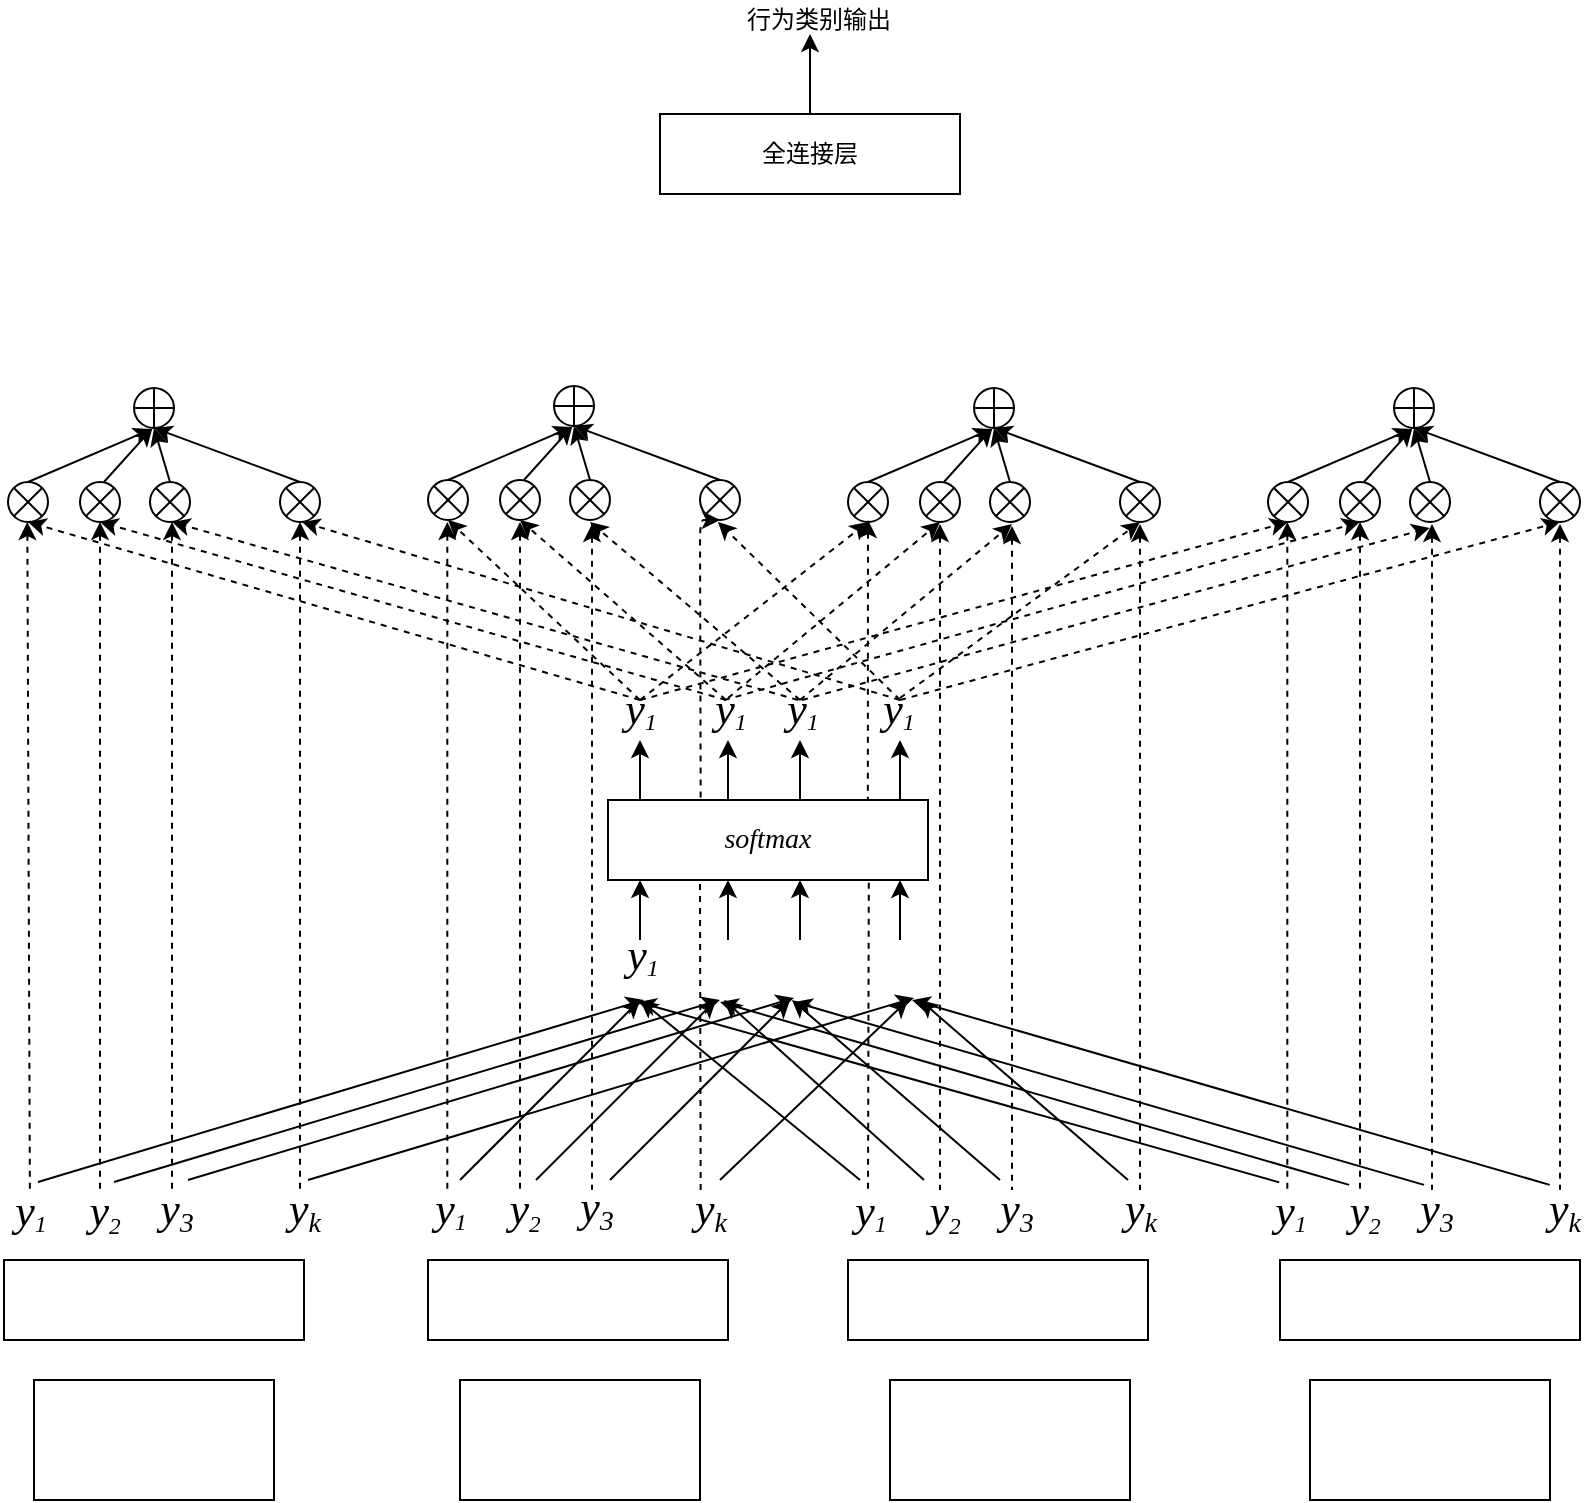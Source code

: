 <mxfile version="12.9.12" type="github">
  <diagram id="0_bkN9K-rY-Ne2_8XW2i" name="Page-1">
    <mxGraphModel dx="912" dy="1579" grid="1" gridSize="10" guides="1" tooltips="1" connect="1" arrows="1" fold="1" page="1" pageScale="1" pageWidth="827" pageHeight="1169" math="0" shadow="0">
      <root>
        <mxCell id="0" />
        <mxCell id="1" parent="0" />
        <mxCell id="EH2mo0Jq_GTWh8T8V1y9-1" value="&lt;i&gt;softmax&lt;/i&gt;" style="rounded=0;whiteSpace=wrap;html=1;fontFamily=Times New Roman;fontSize=14;" parent="1" vertex="1">
          <mxGeometry x="354" y="130" width="160" height="40" as="geometry" />
        </mxCell>
        <mxCell id="EH2mo0Jq_GTWh8T8V1y9-9" value="" style="endArrow=none;dashed=1;html=1;fontFamily=Times New Roman;fontSize=14;startArrow=classic;startFill=1;" parent="1" edge="1">
          <mxGeometry width="50" height="50" relative="1" as="geometry">
            <mxPoint x="100" y="-9" as="sourcePoint" />
            <mxPoint x="100" y="325" as="targetPoint" />
          </mxGeometry>
        </mxCell>
        <mxCell id="EH2mo0Jq_GTWh8T8V1y9-11" value="" style="endArrow=none;dashed=1;html=1;fontFamily=Times New Roman;fontSize=14;startArrow=classic;startFill=1;" parent="1" edge="1">
          <mxGeometry width="50" height="50" relative="1" as="geometry">
            <mxPoint x="136" y="-9" as="sourcePoint" />
            <mxPoint x="136" y="325" as="targetPoint" />
          </mxGeometry>
        </mxCell>
        <mxCell id="EH2mo0Jq_GTWh8T8V1y9-12" value="" style="endArrow=none;dashed=1;html=1;fontFamily=Times New Roman;fontSize=14;startArrow=classic;startFill=1;" parent="1" edge="1">
          <mxGeometry width="50" height="50" relative="1" as="geometry">
            <mxPoint x="200" y="-9" as="sourcePoint" />
            <mxPoint x="200" y="325" as="targetPoint" />
          </mxGeometry>
        </mxCell>
        <mxCell id="EH2mo0Jq_GTWh8T8V1y9-13" value="" style="verticalLabelPosition=bottom;verticalAlign=top;html=1;shape=mxgraph.flowchart.or;fontFamily=Times New Roman;fontSize=14;" parent="1" vertex="1">
          <mxGeometry x="90" y="-29" width="20" height="20" as="geometry" />
        </mxCell>
        <mxCell id="EH2mo0Jq_GTWh8T8V1y9-16" value="" style="verticalLabelPosition=bottom;verticalAlign=top;html=1;shape=mxgraph.flowchart.or;fontFamily=Times New Roman;fontSize=14;" parent="1" vertex="1">
          <mxGeometry x="125" y="-29" width="20" height="20" as="geometry" />
        </mxCell>
        <mxCell id="EH2mo0Jq_GTWh8T8V1y9-17" value="" style="verticalLabelPosition=bottom;verticalAlign=top;html=1;shape=mxgraph.flowchart.or;fontFamily=Times New Roman;fontSize=14;" parent="1" vertex="1">
          <mxGeometry x="190" y="-29" width="20" height="20" as="geometry" />
        </mxCell>
        <mxCell id="EH2mo0Jq_GTWh8T8V1y9-18" value="" style="verticalLabelPosition=bottom;verticalAlign=top;html=1;shape=mxgraph.flowchart.summing_function;fontFamily=Times New Roman;fontSize=14;" parent="1" vertex="1">
          <mxGeometry x="117" y="-76" width="20" height="20" as="geometry" />
        </mxCell>
        <mxCell id="EH2mo0Jq_GTWh8T8V1y9-24" value="" style="endArrow=classic;html=1;exitX=0.599;exitY=-0.001;exitDx=0;exitDy=0;exitPerimeter=0;entryX=0.462;entryY=1.004;entryDx=0;entryDy=0;entryPerimeter=0;fontFamily=Times New Roman;fontSize=14;" parent="1" source="EH2mo0Jq_GTWh8T8V1y9-13" target="EH2mo0Jq_GTWh8T8V1y9-18" edge="1">
          <mxGeometry width="50" height="50" relative="1" as="geometry">
            <mxPoint x="90" y="-25" as="sourcePoint" />
            <mxPoint x="150" y="-55" as="targetPoint" />
          </mxGeometry>
        </mxCell>
        <mxCell id="EH2mo0Jq_GTWh8T8V1y9-25" value="" style="endArrow=classic;html=1;exitX=0.5;exitY=0;exitDx=0;exitDy=0;exitPerimeter=0;entryX=0.5;entryY=1;entryDx=0;entryDy=0;entryPerimeter=0;fontFamily=Times New Roman;fontSize=14;" parent="1" source="EH2mo0Jq_GTWh8T8V1y9-17" target="EH2mo0Jq_GTWh8T8V1y9-18" edge="1">
          <mxGeometry width="50" height="50" relative="1" as="geometry">
            <mxPoint x="119.98" y="-19.02" as="sourcePoint" />
            <mxPoint x="150" y="-55" as="targetPoint" />
          </mxGeometry>
        </mxCell>
        <mxCell id="EH2mo0Jq_GTWh8T8V1y9-26" value="" style="endArrow=classic;html=1;exitX=0.5;exitY=0;exitDx=0;exitDy=0;exitPerimeter=0;entryX=0.5;entryY=1;entryDx=0;entryDy=0;entryPerimeter=0;fontFamily=Times New Roman;fontSize=14;" parent="1" source="EH2mo0Jq_GTWh8T8V1y9-16" target="EH2mo0Jq_GTWh8T8V1y9-18" edge="1">
          <mxGeometry width="50" height="50" relative="1" as="geometry">
            <mxPoint x="203.0" y="-19" as="sourcePoint" />
            <mxPoint x="150" y="-55" as="targetPoint" />
          </mxGeometry>
        </mxCell>
        <mxCell id="EH2mo0Jq_GTWh8T8V1y9-27" value="&lt;font style=&quot;font-size: 22px&quot;&gt;y&lt;/font&gt;&lt;sub&gt;&lt;font style=&quot;font-size: 12px&quot;&gt;1&lt;/font&gt;&lt;/sub&gt;" style="text;html=1;align=center;verticalAlign=middle;resizable=0;points=[];autosize=1;fontFamily=Times New Roman;fontSize=14;fontStyle=2" parent="1" vertex="1">
          <mxGeometry x="50" y="321" width="30" height="30" as="geometry" />
        </mxCell>
        <mxCell id="EH2mo0Jq_GTWh8T8V1y9-28" value="&lt;font style=&quot;font-size: 22px&quot;&gt;y&lt;/font&gt;&lt;span style=&quot;font-size: 14px&quot;&gt;&lt;sub&gt;2&lt;/sub&gt;&lt;/span&gt;" style="text;html=1;align=center;verticalAlign=middle;resizable=0;points=[];autosize=1;fontFamily=Times New Roman;fontSize=14;fontStyle=2" parent="1" vertex="1">
          <mxGeometry x="87" y="321" width="30" height="30" as="geometry" />
        </mxCell>
        <mxCell id="EH2mo0Jq_GTWh8T8V1y9-29" value="&lt;font style=&quot;font-size: 22px&quot;&gt;y&lt;/font&gt;&lt;sub style=&quot;font-size: 14px&quot;&gt;3&lt;/sub&gt;" style="text;html=1;align=center;verticalAlign=middle;resizable=0;points=[];autosize=1;fontFamily=Times New Roman;fontSize=14;fontStyle=2" parent="1" vertex="1">
          <mxGeometry x="123" y="321" width="30" height="30" as="geometry" />
        </mxCell>
        <mxCell id="EH2mo0Jq_GTWh8T8V1y9-30" value="&lt;font style=&quot;font-size: 22px&quot;&gt;y&lt;/font&gt;&lt;sub style=&quot;font-size: 14px&quot;&gt;&lt;font style=&quot;font-size: 14px&quot;&gt;k&lt;/font&gt;&lt;/sub&gt;" style="text;html=1;align=center;verticalAlign=middle;resizable=0;points=[];autosize=1;fontFamily=Times New Roman;fontSize=14;fontStyle=2" parent="1" vertex="1">
          <mxGeometry x="187" y="321" width="30" height="30" as="geometry" />
        </mxCell>
        <mxCell id="EH2mo0Jq_GTWh8T8V1y9-32" value="" style="endArrow=none;dashed=1;html=1;fontFamily=Times New Roman;fontSize=14;startArrow=classic;startFill=1;" parent="1" edge="1">
          <mxGeometry width="50" height="50" relative="1" as="geometry">
            <mxPoint x="63.66" y="-9" as="sourcePoint" />
            <mxPoint x="64.941" y="325" as="targetPoint" />
          </mxGeometry>
        </mxCell>
        <mxCell id="EH2mo0Jq_GTWh8T8V1y9-34" value="" style="verticalLabelPosition=bottom;verticalAlign=top;html=1;shape=mxgraph.flowchart.or;fontFamily=Times New Roman;fontSize=14;" parent="1" vertex="1">
          <mxGeometry x="54" y="-29" width="20" height="20" as="geometry" />
        </mxCell>
        <mxCell id="EH2mo0Jq_GTWh8T8V1y9-35" value="" style="endArrow=classic;html=1;exitX=0.5;exitY=0;exitDx=0;exitDy=0;exitPerimeter=0;entryX=0.441;entryY=1.028;entryDx=0;entryDy=0;entryPerimeter=0;fontFamily=Times New Roman;fontSize=14;" parent="1" source="EH2mo0Jq_GTWh8T8V1y9-34" target="EH2mo0Jq_GTWh8T8V1y9-18" edge="1">
          <mxGeometry width="50" height="50" relative="1" as="geometry">
            <mxPoint x="58.0" y="-38.1" as="sourcePoint" />
            <mxPoint x="75.26" y="-65.0" as="targetPoint" />
          </mxGeometry>
        </mxCell>
        <mxCell id="EH2mo0Jq_GTWh8T8V1y9-73" value="" style="endArrow=none;dashed=1;html=1;fontFamily=Times New Roman;fontSize=14;startArrow=classic;startFill=1;" parent="1" edge="1">
          <mxGeometry width="50" height="50" relative="1" as="geometry">
            <mxPoint x="310" y="-9.0" as="sourcePoint" />
            <mxPoint x="310" y="325" as="targetPoint" />
          </mxGeometry>
        </mxCell>
        <mxCell id="EH2mo0Jq_GTWh8T8V1y9-74" value="" style="endArrow=none;dashed=1;html=1;fontFamily=Times New Roman;fontSize=14;startArrow=classic;startFill=1;" parent="1" edge="1">
          <mxGeometry width="50" height="50" relative="1" as="geometry">
            <mxPoint x="346" y="-8" as="sourcePoint" />
            <mxPoint x="346" y="325" as="targetPoint" />
          </mxGeometry>
        </mxCell>
        <mxCell id="EH2mo0Jq_GTWh8T8V1y9-76" value="" style="verticalLabelPosition=bottom;verticalAlign=top;html=1;shape=mxgraph.flowchart.or;fontFamily=Times New Roman;fontSize=14;" parent="1" vertex="1">
          <mxGeometry x="300" y="-30" width="20" height="20" as="geometry" />
        </mxCell>
        <mxCell id="EH2mo0Jq_GTWh8T8V1y9-77" value="" style="verticalLabelPosition=bottom;verticalAlign=top;html=1;shape=mxgraph.flowchart.or;fontFamily=Times New Roman;fontSize=14;" parent="1" vertex="1">
          <mxGeometry x="335" y="-30" width="20" height="20" as="geometry" />
        </mxCell>
        <mxCell id="EH2mo0Jq_GTWh8T8V1y9-78" value="" style="verticalLabelPosition=bottom;verticalAlign=top;html=1;shape=mxgraph.flowchart.or;fontFamily=Times New Roman;fontSize=14;" parent="1" vertex="1">
          <mxGeometry x="400" y="-30" width="20" height="20" as="geometry" />
        </mxCell>
        <mxCell id="EH2mo0Jq_GTWh8T8V1y9-79" value="" style="verticalLabelPosition=bottom;verticalAlign=top;html=1;shape=mxgraph.flowchart.summing_function;fontFamily=Times New Roman;fontSize=14;" parent="1" vertex="1">
          <mxGeometry x="327" y="-77" width="20" height="20" as="geometry" />
        </mxCell>
        <mxCell id="EH2mo0Jq_GTWh8T8V1y9-80" value="" style="endArrow=classic;html=1;exitX=0.599;exitY=-0.001;exitDx=0;exitDy=0;exitPerimeter=0;entryX=0.462;entryY=1.004;entryDx=0;entryDy=0;entryPerimeter=0;fontFamily=Times New Roman;fontSize=14;" parent="1" source="EH2mo0Jq_GTWh8T8V1y9-76" target="EH2mo0Jq_GTWh8T8V1y9-79" edge="1">
          <mxGeometry width="50" height="50" relative="1" as="geometry">
            <mxPoint x="300" y="-26" as="sourcePoint" />
            <mxPoint x="360" y="-56" as="targetPoint" />
          </mxGeometry>
        </mxCell>
        <mxCell id="EH2mo0Jq_GTWh8T8V1y9-81" value="" style="endArrow=classic;html=1;exitX=0.5;exitY=0;exitDx=0;exitDy=0;exitPerimeter=0;entryX=0.5;entryY=1;entryDx=0;entryDy=0;entryPerimeter=0;fontFamily=Times New Roman;fontSize=14;" parent="1" source="EH2mo0Jq_GTWh8T8V1y9-78" target="EH2mo0Jq_GTWh8T8V1y9-79" edge="1">
          <mxGeometry width="50" height="50" relative="1" as="geometry">
            <mxPoint x="329.98" y="-20.02" as="sourcePoint" />
            <mxPoint x="360" y="-56" as="targetPoint" />
          </mxGeometry>
        </mxCell>
        <mxCell id="EH2mo0Jq_GTWh8T8V1y9-82" value="" style="endArrow=classic;html=1;exitX=0.5;exitY=0;exitDx=0;exitDy=0;exitPerimeter=0;entryX=0.5;entryY=1;entryDx=0;entryDy=0;entryPerimeter=0;fontFamily=Times New Roman;fontSize=14;" parent="1" source="EH2mo0Jq_GTWh8T8V1y9-77" target="EH2mo0Jq_GTWh8T8V1y9-79" edge="1">
          <mxGeometry width="50" height="50" relative="1" as="geometry">
            <mxPoint x="413.0" y="-20" as="sourcePoint" />
            <mxPoint x="360" y="-56" as="targetPoint" />
          </mxGeometry>
        </mxCell>
        <mxCell id="EH2mo0Jq_GTWh8T8V1y9-83" value="&lt;font style=&quot;font-size: 22px&quot;&gt;y&lt;/font&gt;&lt;sub&gt;&lt;font style=&quot;font-size: 12px&quot;&gt;1&lt;/font&gt;&lt;/sub&gt;" style="text;html=1;align=center;verticalAlign=middle;resizable=0;points=[];autosize=1;fontFamily=Times New Roman;fontSize=14;fontStyle=2" parent="1" vertex="1">
          <mxGeometry x="260" y="320" width="30" height="30" as="geometry" />
        </mxCell>
        <mxCell id="EH2mo0Jq_GTWh8T8V1y9-84" value="&lt;font style=&quot;font-size: 22px&quot;&gt;y&lt;/font&gt;&lt;span style=&quot;font-size: 14px&quot;&gt;&lt;sub&gt;2&lt;/sub&gt;&lt;/span&gt;" style="text;html=1;align=center;verticalAlign=middle;resizable=0;points=[];autosize=1;fontFamily=Times New Roman;fontSize=14;fontStyle=2" parent="1" vertex="1">
          <mxGeometry x="297" y="320" width="30" height="30" as="geometry" />
        </mxCell>
        <mxCell id="EH2mo0Jq_GTWh8T8V1y9-85" value="&lt;font style=&quot;font-size: 22px&quot;&gt;y&lt;/font&gt;&lt;sub style=&quot;font-size: 14px&quot;&gt;3&lt;/sub&gt;" style="text;html=1;align=center;verticalAlign=middle;resizable=0;points=[];autosize=1;fontFamily=Times New Roman;fontSize=14;fontStyle=2" parent="1" vertex="1">
          <mxGeometry x="333" y="320" width="30" height="30" as="geometry" />
        </mxCell>
        <mxCell id="EH2mo0Jq_GTWh8T8V1y9-86" value="&lt;font style=&quot;font-size: 22px&quot;&gt;y&lt;/font&gt;&lt;sub style=&quot;font-size: 14px&quot;&gt;&lt;font style=&quot;font-size: 14px&quot;&gt;k&lt;/font&gt;&lt;/sub&gt;" style="text;html=1;align=center;verticalAlign=middle;resizable=0;points=[];autosize=1;fontFamily=Times New Roman;fontSize=14;fontStyle=2" parent="1" vertex="1">
          <mxGeometry x="390" y="321" width="30" height="30" as="geometry" />
        </mxCell>
        <mxCell id="EH2mo0Jq_GTWh8T8V1y9-87" value="" style="endArrow=none;dashed=1;html=1;fontFamily=Times New Roman;fontSize=14;startArrow=classic;startFill=1;" parent="1" edge="1">
          <mxGeometry width="50" height="50" relative="1" as="geometry">
            <mxPoint x="273.66" y="-9.0" as="sourcePoint" />
            <mxPoint x="273.66" y="325" as="targetPoint" />
          </mxGeometry>
        </mxCell>
        <mxCell id="EH2mo0Jq_GTWh8T8V1y9-88" value="" style="verticalLabelPosition=bottom;verticalAlign=top;html=1;shape=mxgraph.flowchart.or;fontFamily=Times New Roman;fontSize=14;" parent="1" vertex="1">
          <mxGeometry x="264" y="-30" width="20" height="20" as="geometry" />
        </mxCell>
        <mxCell id="EH2mo0Jq_GTWh8T8V1y9-89" value="" style="endArrow=classic;html=1;exitX=0.5;exitY=0;exitDx=0;exitDy=0;exitPerimeter=0;entryX=0.441;entryY=1.028;entryDx=0;entryDy=0;entryPerimeter=0;fontFamily=Times New Roman;fontSize=14;" parent="1" source="EH2mo0Jq_GTWh8T8V1y9-88" target="EH2mo0Jq_GTWh8T8V1y9-79" edge="1">
          <mxGeometry width="50" height="50" relative="1" as="geometry">
            <mxPoint x="268" y="-39.1" as="sourcePoint" />
            <mxPoint x="285.26" y="-66.0" as="targetPoint" />
          </mxGeometry>
        </mxCell>
        <mxCell id="EH2mo0Jq_GTWh8T8V1y9-90" value="" style="endArrow=none;dashed=1;html=1;fontFamily=Times New Roman;fontSize=14;startArrow=classic;startFill=1;" parent="1" edge="1">
          <mxGeometry width="50" height="50" relative="1" as="geometry">
            <mxPoint x="520" y="-8.0" as="sourcePoint" />
            <mxPoint x="520" y="325" as="targetPoint" />
          </mxGeometry>
        </mxCell>
        <mxCell id="EH2mo0Jq_GTWh8T8V1y9-91" value="" style="endArrow=none;dashed=1;html=1;fontFamily=Times New Roman;fontSize=14;startArrow=classic;startFill=1;" parent="1" edge="1">
          <mxGeometry width="50" height="50" relative="1" as="geometry">
            <mxPoint x="556" y="-7" as="sourcePoint" />
            <mxPoint x="556" y="325" as="targetPoint" />
          </mxGeometry>
        </mxCell>
        <mxCell id="EH2mo0Jq_GTWh8T8V1y9-92" value="" style="endArrow=none;dashed=1;html=1;fontFamily=Times New Roman;fontSize=14;startArrow=classic;startFill=1;" parent="1" edge="1">
          <mxGeometry width="50" height="50" relative="1" as="geometry">
            <mxPoint x="620" y="-8" as="sourcePoint" />
            <mxPoint x="620" y="325" as="targetPoint" />
          </mxGeometry>
        </mxCell>
        <mxCell id="EH2mo0Jq_GTWh8T8V1y9-93" value="" style="verticalLabelPosition=bottom;verticalAlign=top;html=1;shape=mxgraph.flowchart.or;fontFamily=Times New Roman;fontSize=14;" parent="1" vertex="1">
          <mxGeometry x="510" y="-29" width="20" height="20" as="geometry" />
        </mxCell>
        <mxCell id="EH2mo0Jq_GTWh8T8V1y9-94" value="" style="verticalLabelPosition=bottom;verticalAlign=top;html=1;shape=mxgraph.flowchart.or;fontFamily=Times New Roman;fontSize=14;" parent="1" vertex="1">
          <mxGeometry x="545" y="-29" width="20" height="20" as="geometry" />
        </mxCell>
        <mxCell id="EH2mo0Jq_GTWh8T8V1y9-95" value="" style="verticalLabelPosition=bottom;verticalAlign=top;html=1;shape=mxgraph.flowchart.or;fontFamily=Times New Roman;fontSize=14;" parent="1" vertex="1">
          <mxGeometry x="610" y="-29" width="20" height="20" as="geometry" />
        </mxCell>
        <mxCell id="EH2mo0Jq_GTWh8T8V1y9-96" value="" style="verticalLabelPosition=bottom;verticalAlign=top;html=1;shape=mxgraph.flowchart.summing_function;fontFamily=Times New Roman;fontSize=14;" parent="1" vertex="1">
          <mxGeometry x="537" y="-76" width="20" height="20" as="geometry" />
        </mxCell>
        <mxCell id="EH2mo0Jq_GTWh8T8V1y9-97" value="" style="endArrow=classic;html=1;exitX=0.599;exitY=-0.001;exitDx=0;exitDy=0;exitPerimeter=0;entryX=0.462;entryY=1.004;entryDx=0;entryDy=0;entryPerimeter=0;fontFamily=Times New Roman;fontSize=14;" parent="1" source="EH2mo0Jq_GTWh8T8V1y9-93" target="EH2mo0Jq_GTWh8T8V1y9-96" edge="1">
          <mxGeometry width="50" height="50" relative="1" as="geometry">
            <mxPoint x="510" y="-25" as="sourcePoint" />
            <mxPoint x="570" y="-55" as="targetPoint" />
          </mxGeometry>
        </mxCell>
        <mxCell id="EH2mo0Jq_GTWh8T8V1y9-98" value="" style="endArrow=classic;html=1;exitX=0.5;exitY=0;exitDx=0;exitDy=0;exitPerimeter=0;entryX=0.5;entryY=1;entryDx=0;entryDy=0;entryPerimeter=0;fontFamily=Times New Roman;fontSize=14;" parent="1" source="EH2mo0Jq_GTWh8T8V1y9-95" target="EH2mo0Jq_GTWh8T8V1y9-96" edge="1">
          <mxGeometry width="50" height="50" relative="1" as="geometry">
            <mxPoint x="539.98" y="-19.02" as="sourcePoint" />
            <mxPoint x="570" y="-55" as="targetPoint" />
          </mxGeometry>
        </mxCell>
        <mxCell id="EH2mo0Jq_GTWh8T8V1y9-99" value="" style="endArrow=classic;html=1;exitX=0.5;exitY=0;exitDx=0;exitDy=0;exitPerimeter=0;entryX=0.5;entryY=1;entryDx=0;entryDy=0;entryPerimeter=0;fontFamily=Times New Roman;fontSize=14;" parent="1" source="EH2mo0Jq_GTWh8T8V1y9-94" target="EH2mo0Jq_GTWh8T8V1y9-96" edge="1">
          <mxGeometry width="50" height="50" relative="1" as="geometry">
            <mxPoint x="623" y="-19" as="sourcePoint" />
            <mxPoint x="570" y="-55" as="targetPoint" />
          </mxGeometry>
        </mxCell>
        <mxCell id="EH2mo0Jq_GTWh8T8V1y9-100" value="&lt;font style=&quot;font-size: 22px&quot;&gt;y&lt;/font&gt;&lt;sub&gt;&lt;font style=&quot;font-size: 12px&quot;&gt;1&lt;/font&gt;&lt;/sub&gt;" style="text;html=1;align=center;verticalAlign=middle;resizable=0;points=[];autosize=1;fontFamily=Times New Roman;fontSize=14;fontStyle=2" parent="1" vertex="1">
          <mxGeometry x="470" y="321" width="30" height="30" as="geometry" />
        </mxCell>
        <mxCell id="EH2mo0Jq_GTWh8T8V1y9-101" value="&lt;font style=&quot;font-size: 22px&quot;&gt;y&lt;/font&gt;&lt;span style=&quot;font-size: 14px&quot;&gt;&lt;sub&gt;2&lt;/sub&gt;&lt;/span&gt;" style="text;html=1;align=center;verticalAlign=middle;resizable=0;points=[];autosize=1;fontFamily=Times New Roman;fontSize=14;fontStyle=2" parent="1" vertex="1">
          <mxGeometry x="507" y="321" width="30" height="30" as="geometry" />
        </mxCell>
        <mxCell id="EH2mo0Jq_GTWh8T8V1y9-102" value="&lt;font style=&quot;font-size: 22px&quot;&gt;y&lt;/font&gt;&lt;sub style=&quot;font-size: 14px&quot;&gt;3&lt;/sub&gt;" style="text;html=1;align=center;verticalAlign=middle;resizable=0;points=[];autosize=1;fontFamily=Times New Roman;fontSize=14;fontStyle=2" parent="1" vertex="1">
          <mxGeometry x="543" y="321" width="30" height="30" as="geometry" />
        </mxCell>
        <mxCell id="EH2mo0Jq_GTWh8T8V1y9-103" value="&lt;font style=&quot;font-size: 22px&quot;&gt;y&lt;/font&gt;&lt;sub style=&quot;font-size: 14px&quot;&gt;&lt;font style=&quot;font-size: 14px&quot;&gt;k&lt;/font&gt;&lt;/sub&gt;" style="text;html=1;align=center;verticalAlign=middle;resizable=0;points=[];autosize=1;fontFamily=Times New Roman;fontSize=14;fontStyle=2" parent="1" vertex="1">
          <mxGeometry x="605" y="321" width="30" height="30" as="geometry" />
        </mxCell>
        <mxCell id="EH2mo0Jq_GTWh8T8V1y9-105" value="" style="verticalLabelPosition=bottom;verticalAlign=top;html=1;shape=mxgraph.flowchart.or;fontFamily=Times New Roman;fontSize=14;" parent="1" vertex="1">
          <mxGeometry x="474" y="-29" width="20" height="20" as="geometry" />
        </mxCell>
        <mxCell id="EH2mo0Jq_GTWh8T8V1y9-106" value="" style="endArrow=classic;html=1;exitX=0.5;exitY=0;exitDx=0;exitDy=0;exitPerimeter=0;entryX=0.441;entryY=1.028;entryDx=0;entryDy=0;entryPerimeter=0;fontFamily=Times New Roman;fontSize=14;" parent="1" source="EH2mo0Jq_GTWh8T8V1y9-105" target="EH2mo0Jq_GTWh8T8V1y9-96" edge="1">
          <mxGeometry width="50" height="50" relative="1" as="geometry">
            <mxPoint x="478" y="-38.1" as="sourcePoint" />
            <mxPoint x="495.26" y="-65.0" as="targetPoint" />
          </mxGeometry>
        </mxCell>
        <mxCell id="EH2mo0Jq_GTWh8T8V1y9-158" value="" style="endArrow=none;dashed=1;html=1;fontFamily=Times New Roman;fontSize=14;startArrow=classic;startFill=1;" parent="1" edge="1">
          <mxGeometry width="50" height="50" relative="1" as="geometry">
            <mxPoint x="730" y="-9.0" as="sourcePoint" />
            <mxPoint x="730" y="325" as="targetPoint" />
          </mxGeometry>
        </mxCell>
        <mxCell id="EH2mo0Jq_GTWh8T8V1y9-159" value="" style="endArrow=none;dashed=1;html=1;fontFamily=Times New Roman;fontSize=14;startArrow=classic;startFill=1;" parent="1" edge="1">
          <mxGeometry width="50" height="50" relative="1" as="geometry">
            <mxPoint x="766" y="-8" as="sourcePoint" />
            <mxPoint x="766" y="325" as="targetPoint" />
          </mxGeometry>
        </mxCell>
        <mxCell id="EH2mo0Jq_GTWh8T8V1y9-160" value="" style="endArrow=none;dashed=1;html=1;fontFamily=Times New Roman;fontSize=14;startArrow=classic;startFill=1;" parent="1" edge="1">
          <mxGeometry width="50" height="50" relative="1" as="geometry">
            <mxPoint x="830" y="-8" as="sourcePoint" />
            <mxPoint x="830" y="325" as="targetPoint" />
          </mxGeometry>
        </mxCell>
        <mxCell id="EH2mo0Jq_GTWh8T8V1y9-161" value="" style="verticalLabelPosition=bottom;verticalAlign=top;html=1;shape=mxgraph.flowchart.or;fontFamily=Times New Roman;fontSize=14;" parent="1" vertex="1">
          <mxGeometry x="720" y="-29" width="20" height="20" as="geometry" />
        </mxCell>
        <mxCell id="EH2mo0Jq_GTWh8T8V1y9-162" value="" style="verticalLabelPosition=bottom;verticalAlign=top;html=1;shape=mxgraph.flowchart.or;fontFamily=Times New Roman;fontSize=14;" parent="1" vertex="1">
          <mxGeometry x="755" y="-29" width="20" height="20" as="geometry" />
        </mxCell>
        <mxCell id="EH2mo0Jq_GTWh8T8V1y9-163" value="" style="verticalLabelPosition=bottom;verticalAlign=top;html=1;shape=mxgraph.flowchart.or;fontFamily=Times New Roman;fontSize=14;" parent="1" vertex="1">
          <mxGeometry x="820" y="-29" width="20" height="20" as="geometry" />
        </mxCell>
        <mxCell id="EH2mo0Jq_GTWh8T8V1y9-164" value="" style="verticalLabelPosition=bottom;verticalAlign=top;html=1;shape=mxgraph.flowchart.summing_function;fontFamily=Times New Roman;fontSize=14;" parent="1" vertex="1">
          <mxGeometry x="747" y="-76" width="20" height="20" as="geometry" />
        </mxCell>
        <mxCell id="EH2mo0Jq_GTWh8T8V1y9-165" value="" style="endArrow=classic;html=1;exitX=0.599;exitY=-0.001;exitDx=0;exitDy=0;exitPerimeter=0;entryX=0.462;entryY=1.004;entryDx=0;entryDy=0;entryPerimeter=0;fontFamily=Times New Roman;fontSize=14;" parent="1" source="EH2mo0Jq_GTWh8T8V1y9-161" target="EH2mo0Jq_GTWh8T8V1y9-164" edge="1">
          <mxGeometry width="50" height="50" relative="1" as="geometry">
            <mxPoint x="720" y="-25" as="sourcePoint" />
            <mxPoint x="780" y="-55" as="targetPoint" />
          </mxGeometry>
        </mxCell>
        <mxCell id="EH2mo0Jq_GTWh8T8V1y9-166" value="" style="endArrow=classic;html=1;exitX=0.5;exitY=0;exitDx=0;exitDy=0;exitPerimeter=0;entryX=0.5;entryY=1;entryDx=0;entryDy=0;entryPerimeter=0;fontFamily=Times New Roman;fontSize=14;" parent="1" source="EH2mo0Jq_GTWh8T8V1y9-163" target="EH2mo0Jq_GTWh8T8V1y9-164" edge="1">
          <mxGeometry width="50" height="50" relative="1" as="geometry">
            <mxPoint x="749.98" y="-19.02" as="sourcePoint" />
            <mxPoint x="780" y="-55" as="targetPoint" />
          </mxGeometry>
        </mxCell>
        <mxCell id="EH2mo0Jq_GTWh8T8V1y9-167" value="" style="endArrow=classic;html=1;exitX=0.5;exitY=0;exitDx=0;exitDy=0;exitPerimeter=0;entryX=0.5;entryY=1;entryDx=0;entryDy=0;entryPerimeter=0;fontFamily=Times New Roman;fontSize=14;" parent="1" source="EH2mo0Jq_GTWh8T8V1y9-162" target="EH2mo0Jq_GTWh8T8V1y9-164" edge="1">
          <mxGeometry width="50" height="50" relative="1" as="geometry">
            <mxPoint x="833" y="-19" as="sourcePoint" />
            <mxPoint x="780" y="-55" as="targetPoint" />
          </mxGeometry>
        </mxCell>
        <mxCell id="EH2mo0Jq_GTWh8T8V1y9-168" value="&lt;font style=&quot;font-size: 22px&quot;&gt;y&lt;/font&gt;&lt;sub&gt;&lt;font style=&quot;font-size: 12px&quot;&gt;1&lt;/font&gt;&lt;/sub&gt;" style="text;html=1;align=center;verticalAlign=middle;resizable=0;points=[];autosize=1;fontFamily=Times New Roman;fontSize=14;fontStyle=2" parent="1" vertex="1">
          <mxGeometry x="680" y="321" width="30" height="30" as="geometry" />
        </mxCell>
        <mxCell id="EH2mo0Jq_GTWh8T8V1y9-169" value="&lt;font style=&quot;font-size: 22px&quot;&gt;y&lt;/font&gt;&lt;span style=&quot;font-size: 14px&quot;&gt;&lt;sub&gt;2&lt;/sub&gt;&lt;/span&gt;" style="text;html=1;align=center;verticalAlign=middle;resizable=0;points=[];autosize=1;fontFamily=Times New Roman;fontSize=14;fontStyle=2" parent="1" vertex="1">
          <mxGeometry x="717" y="321" width="30" height="30" as="geometry" />
        </mxCell>
        <mxCell id="EH2mo0Jq_GTWh8T8V1y9-170" value="&lt;font style=&quot;font-size: 22px&quot;&gt;y&lt;/font&gt;&lt;sub style=&quot;font-size: 14px&quot;&gt;3&lt;/sub&gt;" style="text;html=1;align=center;verticalAlign=middle;resizable=0;points=[];autosize=1;fontFamily=Times New Roman;fontSize=14;fontStyle=2" parent="1" vertex="1">
          <mxGeometry x="753" y="321" width="30" height="30" as="geometry" />
        </mxCell>
        <mxCell id="EH2mo0Jq_GTWh8T8V1y9-171" value="&lt;font style=&quot;font-size: 22px&quot;&gt;y&lt;/font&gt;&lt;sub style=&quot;font-size: 14px&quot;&gt;&lt;font style=&quot;font-size: 14px&quot;&gt;k&lt;/font&gt;&lt;/sub&gt;" style="text;html=1;align=center;verticalAlign=middle;resizable=0;points=[];autosize=1;fontFamily=Times New Roman;fontSize=14;fontStyle=2" parent="1" vertex="1">
          <mxGeometry x="817" y="321" width="30" height="30" as="geometry" />
        </mxCell>
        <mxCell id="EH2mo0Jq_GTWh8T8V1y9-172" value="" style="endArrow=none;dashed=1;html=1;fontFamily=Times New Roman;fontSize=14;startArrow=classic;startFill=1;" parent="1" edge="1">
          <mxGeometry width="50" height="50" relative="1" as="geometry">
            <mxPoint x="693.66" y="-9.0" as="sourcePoint" />
            <mxPoint x="693.66" y="325" as="targetPoint" />
          </mxGeometry>
        </mxCell>
        <mxCell id="EH2mo0Jq_GTWh8T8V1y9-173" value="" style="verticalLabelPosition=bottom;verticalAlign=top;html=1;shape=mxgraph.flowchart.or;fontFamily=Times New Roman;fontSize=14;" parent="1" vertex="1">
          <mxGeometry x="684" y="-29" width="20" height="20" as="geometry" />
        </mxCell>
        <mxCell id="EH2mo0Jq_GTWh8T8V1y9-174" value="" style="endArrow=classic;html=1;exitX=0.5;exitY=0;exitDx=0;exitDy=0;exitPerimeter=0;entryX=0.441;entryY=1.028;entryDx=0;entryDy=0;entryPerimeter=0;fontFamily=Times New Roman;fontSize=14;" parent="1" source="EH2mo0Jq_GTWh8T8V1y9-173" target="EH2mo0Jq_GTWh8T8V1y9-164" edge="1">
          <mxGeometry width="50" height="50" relative="1" as="geometry">
            <mxPoint x="688" y="-38.1" as="sourcePoint" />
            <mxPoint x="705.26" y="-65.0" as="targetPoint" />
          </mxGeometry>
        </mxCell>
        <mxCell id="EH2mo0Jq_GTWh8T8V1y9-175" value="" style="endArrow=classic;html=1;fontFamily=Times New Roman;fontSize=14;" parent="1" edge="1">
          <mxGeometry width="50" height="50" relative="1" as="geometry">
            <mxPoint x="69" y="321" as="sourcePoint" />
            <mxPoint x="372" y="230" as="targetPoint" />
          </mxGeometry>
        </mxCell>
        <mxCell id="EH2mo0Jq_GTWh8T8V1y9-176" value="" style="endArrow=classic;html=1;fontFamily=Times New Roman;fontSize=14;" parent="1" edge="1">
          <mxGeometry width="50" height="50" relative="1" as="geometry">
            <mxPoint x="107" y="321" as="sourcePoint" />
            <mxPoint x="410" y="230" as="targetPoint" />
          </mxGeometry>
        </mxCell>
        <mxCell id="EH2mo0Jq_GTWh8T8V1y9-177" value="" style="endArrow=classic;html=1;fontFamily=Times New Roman;fontSize=14;" parent="1" edge="1">
          <mxGeometry width="50" height="50" relative="1" as="geometry">
            <mxPoint x="144" y="320" as="sourcePoint" />
            <mxPoint x="447" y="229" as="targetPoint" />
          </mxGeometry>
        </mxCell>
        <mxCell id="EH2mo0Jq_GTWh8T8V1y9-178" value="" style="endArrow=classic;html=1;fontFamily=Times New Roman;fontSize=14;" parent="1" edge="1">
          <mxGeometry width="50" height="50" relative="1" as="geometry">
            <mxPoint x="204" y="320" as="sourcePoint" />
            <mxPoint x="507" y="229.0" as="targetPoint" />
          </mxGeometry>
        </mxCell>
        <mxCell id="EH2mo0Jq_GTWh8T8V1y9-179" value="" style="endArrow=classic;html=1;fontFamily=Times New Roman;fontSize=14;" parent="1" edge="1">
          <mxGeometry width="50" height="50" relative="1" as="geometry">
            <mxPoint x="280" y="320" as="sourcePoint" />
            <mxPoint x="370" y="230" as="targetPoint" />
          </mxGeometry>
        </mxCell>
        <mxCell id="EH2mo0Jq_GTWh8T8V1y9-182" value="" style="endArrow=classic;html=1;fontFamily=Times New Roman;fontSize=14;" parent="1" edge="1">
          <mxGeometry width="50" height="50" relative="1" as="geometry">
            <mxPoint x="318" y="320" as="sourcePoint" />
            <mxPoint x="408" y="230" as="targetPoint" />
          </mxGeometry>
        </mxCell>
        <mxCell id="EH2mo0Jq_GTWh8T8V1y9-183" value="" style="endArrow=classic;html=1;fontFamily=Times New Roman;fontSize=14;" parent="1" edge="1">
          <mxGeometry width="50" height="50" relative="1" as="geometry">
            <mxPoint x="355" y="320" as="sourcePoint" />
            <mxPoint x="445" y="230" as="targetPoint" />
          </mxGeometry>
        </mxCell>
        <mxCell id="EH2mo0Jq_GTWh8T8V1y9-184" value="" style="endArrow=classic;html=1;fontFamily=Times New Roman;fontSize=14;" parent="1" edge="1">
          <mxGeometry width="50" height="50" relative="1" as="geometry">
            <mxPoint x="410" y="320" as="sourcePoint" />
            <mxPoint x="504" y="230" as="targetPoint" />
          </mxGeometry>
        </mxCell>
        <mxCell id="EH2mo0Jq_GTWh8T8V1y9-185" value="" style="endArrow=classic;html=1;fontFamily=Times New Roman;fontSize=14;" parent="1" edge="1">
          <mxGeometry width="50" height="50" relative="1" as="geometry">
            <mxPoint x="480" y="320" as="sourcePoint" />
            <mxPoint x="370" y="230" as="targetPoint" />
          </mxGeometry>
        </mxCell>
        <mxCell id="EH2mo0Jq_GTWh8T8V1y9-186" value="" style="endArrow=classic;html=1;fontFamily=Times New Roman;fontSize=14;" parent="1" edge="1">
          <mxGeometry width="50" height="50" relative="1" as="geometry">
            <mxPoint x="512" y="320" as="sourcePoint" />
            <mxPoint x="412" y="230" as="targetPoint" />
          </mxGeometry>
        </mxCell>
        <mxCell id="EH2mo0Jq_GTWh8T8V1y9-187" value="" style="endArrow=classic;html=1;fontFamily=Times New Roman;fontSize=14;exitX=0.233;exitY=-0.033;exitDx=0;exitDy=0;exitPerimeter=0;" parent="1" edge="1" source="EH2mo0Jq_GTWh8T8V1y9-102">
          <mxGeometry width="50" height="50" relative="1" as="geometry">
            <mxPoint x="563" y="320" as="sourcePoint" />
            <mxPoint x="446" y="230" as="targetPoint" />
          </mxGeometry>
        </mxCell>
        <mxCell id="EH2mo0Jq_GTWh8T8V1y9-188" value="" style="endArrow=classic;html=1;fontFamily=Times New Roman;fontSize=14;" parent="1" edge="1">
          <mxGeometry width="50" height="50" relative="1" as="geometry">
            <mxPoint x="614" y="320" as="sourcePoint" />
            <mxPoint x="510" y="230" as="targetPoint" />
          </mxGeometry>
        </mxCell>
        <mxCell id="EH2mo0Jq_GTWh8T8V1y9-189" value="" style="endArrow=classic;html=1;fontFamily=Times New Roman;fontSize=14;exitX=0.354;exitY=0.006;exitDx=0;exitDy=0;exitPerimeter=0;" parent="1" edge="1">
          <mxGeometry width="50" height="50" relative="1" as="geometry">
            <mxPoint x="689.62" y="321.18" as="sourcePoint" />
            <mxPoint x="369" y="231" as="targetPoint" />
          </mxGeometry>
        </mxCell>
        <mxCell id="EH2mo0Jq_GTWh8T8V1y9-190" value="" style="endArrow=classic;html=1;fontFamily=Times New Roman;fontSize=14;exitX=0.285;exitY=0.048;exitDx=0;exitDy=0;exitPerimeter=0;" parent="1" edge="1">
          <mxGeometry width="50" height="50" relative="1" as="geometry">
            <mxPoint x="724.55" y="322.44" as="sourcePoint" />
            <mxPoint x="410" y="231" as="targetPoint" />
          </mxGeometry>
        </mxCell>
        <mxCell id="EH2mo0Jq_GTWh8T8V1y9-191" value="" style="endArrow=classic;html=1;fontFamily=Times New Roman;fontSize=14;exitX=0.334;exitY=0.048;exitDx=0;exitDy=0;exitPerimeter=0;" parent="1" edge="1">
          <mxGeometry width="50" height="50" relative="1" as="geometry">
            <mxPoint x="762.02" y="322.44" as="sourcePoint" />
            <mxPoint x="447" y="231" as="targetPoint" />
          </mxGeometry>
        </mxCell>
        <mxCell id="EH2mo0Jq_GTWh8T8V1y9-192" value="" style="endArrow=classic;html=1;fontFamily=Times New Roman;fontSize=14;exitX=0.296;exitY=0.048;exitDx=0;exitDy=0;exitPerimeter=0;" parent="1" edge="1">
          <mxGeometry width="50" height="50" relative="1" as="geometry">
            <mxPoint x="824.88" y="322.44" as="sourcePoint" />
            <mxPoint x="506" y="230" as="targetPoint" />
            <Array as="points">
              <mxPoint x="506" y="230" />
            </Array>
          </mxGeometry>
        </mxCell>
        <mxCell id="fndQNwA-PfIZW3IFsdeX-1" value="" style="endArrow=classic;html=1;" edge="1" parent="1">
          <mxGeometry width="50" height="50" relative="1" as="geometry">
            <mxPoint x="370" y="200" as="sourcePoint" />
            <mxPoint x="370" y="170" as="targetPoint" />
          </mxGeometry>
        </mxCell>
        <mxCell id="fndQNwA-PfIZW3IFsdeX-2" value="" style="endArrow=classic;html=1;" edge="1" parent="1">
          <mxGeometry width="50" height="50" relative="1" as="geometry">
            <mxPoint x="414" y="200.0" as="sourcePoint" />
            <mxPoint x="414" y="170.0" as="targetPoint" />
          </mxGeometry>
        </mxCell>
        <mxCell id="fndQNwA-PfIZW3IFsdeX-4" value="" style="endArrow=none;dashed=1;html=1;startArrow=none;startFill=0;" edge="1" parent="1">
          <mxGeometry width="50" height="50" relative="1" as="geometry">
            <mxPoint x="400" y="172" as="sourcePoint" />
            <mxPoint x="400.34" y="327" as="targetPoint" />
          </mxGeometry>
        </mxCell>
        <mxCell id="fndQNwA-PfIZW3IFsdeX-6" value="" style="endArrow=none;dashed=1;html=1;exitX=0.467;exitY=0.013;exitDx=0;exitDy=0;exitPerimeter=0;entryX=0.815;entryY=1.005;entryDx=0;entryDy=0;entryPerimeter=0;" edge="1" parent="1" target="EH2mo0Jq_GTWh8T8V1y9-1">
          <mxGeometry width="50" height="50" relative="1" as="geometry">
            <mxPoint x="484.01" y="324.39" as="sourcePoint" />
            <mxPoint x="484" y="173" as="targetPoint" />
          </mxGeometry>
        </mxCell>
        <mxCell id="fndQNwA-PfIZW3IFsdeX-7" value="" style="endArrow=classic;html=1;" edge="1" parent="1">
          <mxGeometry width="50" height="50" relative="1" as="geometry">
            <mxPoint x="450" y="200.0" as="sourcePoint" />
            <mxPoint x="450" y="170.0" as="targetPoint" />
          </mxGeometry>
        </mxCell>
        <mxCell id="fndQNwA-PfIZW3IFsdeX-8" value="" style="endArrow=classic;html=1;" edge="1" parent="1">
          <mxGeometry width="50" height="50" relative="1" as="geometry">
            <mxPoint x="500" y="200.0" as="sourcePoint" />
            <mxPoint x="500" y="170.0" as="targetPoint" />
          </mxGeometry>
        </mxCell>
        <mxCell id="fndQNwA-PfIZW3IFsdeX-9" value="" style="endArrow=classic;html=1;" edge="1" parent="1">
          <mxGeometry width="50" height="50" relative="1" as="geometry">
            <mxPoint x="370" y="130.0" as="sourcePoint" />
            <mxPoint x="370" y="100.0" as="targetPoint" />
          </mxGeometry>
        </mxCell>
        <mxCell id="fndQNwA-PfIZW3IFsdeX-10" value="" style="endArrow=classic;html=1;" edge="1" parent="1">
          <mxGeometry width="50" height="50" relative="1" as="geometry">
            <mxPoint x="414" y="130.0" as="sourcePoint" />
            <mxPoint x="414" y="100.0" as="targetPoint" />
          </mxGeometry>
        </mxCell>
        <mxCell id="fndQNwA-PfIZW3IFsdeX-11" value="" style="endArrow=classic;html=1;" edge="1" parent="1">
          <mxGeometry width="50" height="50" relative="1" as="geometry">
            <mxPoint x="450" y="130.0" as="sourcePoint" />
            <mxPoint x="450" y="100.0" as="targetPoint" />
          </mxGeometry>
        </mxCell>
        <mxCell id="fndQNwA-PfIZW3IFsdeX-12" value="" style="endArrow=classic;html=1;" edge="1" parent="1">
          <mxGeometry width="50" height="50" relative="1" as="geometry">
            <mxPoint x="500" y="130.0" as="sourcePoint" />
            <mxPoint x="500" y="100.0" as="targetPoint" />
          </mxGeometry>
        </mxCell>
        <mxCell id="fndQNwA-PfIZW3IFsdeX-13" value="&lt;font style=&quot;font-size: 22px&quot;&gt;y&lt;/font&gt;&lt;sub&gt;&lt;font style=&quot;font-size: 12px&quot;&gt;1&lt;/font&gt;&lt;/sub&gt;" style="text;html=1;align=center;verticalAlign=middle;resizable=0;points=[];autosize=1;fontFamily=Times New Roman;fontSize=14;fontStyle=2" vertex="1" parent="1">
          <mxGeometry x="355" y="70" width="30" height="30" as="geometry" />
        </mxCell>
        <mxCell id="fndQNwA-PfIZW3IFsdeX-14" value="&lt;font style=&quot;font-size: 22px&quot;&gt;y&lt;/font&gt;&lt;sub&gt;&lt;font style=&quot;font-size: 12px&quot;&gt;1&lt;/font&gt;&lt;/sub&gt;" style="text;html=1;align=center;verticalAlign=middle;resizable=0;points=[];autosize=1;fontFamily=Times New Roman;fontSize=14;fontStyle=2" vertex="1" parent="1">
          <mxGeometry x="356" y="193" width="30" height="30" as="geometry" />
        </mxCell>
        <mxCell id="fndQNwA-PfIZW3IFsdeX-15" value="&lt;font style=&quot;font-size: 22px&quot;&gt;y&lt;/font&gt;&lt;sub&gt;&lt;font style=&quot;font-size: 12px&quot;&gt;1&lt;/font&gt;&lt;/sub&gt;" style="text;html=1;align=center;verticalAlign=middle;resizable=0;points=[];autosize=1;fontFamily=Times New Roman;fontSize=14;fontStyle=2" vertex="1" parent="1">
          <mxGeometry x="400" y="70" width="30" height="30" as="geometry" />
        </mxCell>
        <mxCell id="fndQNwA-PfIZW3IFsdeX-16" value="&lt;font style=&quot;font-size: 22px&quot;&gt;y&lt;/font&gt;&lt;sub&gt;&lt;font style=&quot;font-size: 12px&quot;&gt;1&lt;/font&gt;&lt;/sub&gt;" style="text;html=1;align=center;verticalAlign=middle;resizable=0;points=[];autosize=1;fontFamily=Times New Roman;fontSize=14;fontStyle=2" vertex="1" parent="1">
          <mxGeometry x="436" y="70" width="30" height="30" as="geometry" />
        </mxCell>
        <mxCell id="fndQNwA-PfIZW3IFsdeX-17" value="&lt;font style=&quot;font-size: 22px&quot;&gt;y&lt;/font&gt;&lt;sub&gt;&lt;font style=&quot;font-size: 12px&quot;&gt;1&lt;/font&gt;&lt;/sub&gt;" style="text;html=1;align=center;verticalAlign=middle;resizable=0;points=[];autosize=1;fontFamily=Times New Roman;fontSize=14;fontStyle=2" vertex="1" parent="1">
          <mxGeometry x="484" y="70" width="30" height="30" as="geometry" />
        </mxCell>
        <mxCell id="fndQNwA-PfIZW3IFsdeX-19" value="" style="endArrow=classic;html=1;entryX=0.5;entryY=1;entryDx=0;entryDy=0;entryPerimeter=0;exitX=0.5;exitY=0.333;exitDx=0;exitDy=0;exitPerimeter=0;dashed=1;" edge="1" parent="1" source="fndQNwA-PfIZW3IFsdeX-13" target="EH2mo0Jq_GTWh8T8V1y9-34">
          <mxGeometry width="50" height="50" relative="1" as="geometry">
            <mxPoint y="161" as="sourcePoint" />
            <mxPoint x="60" y="-9" as="targetPoint" />
          </mxGeometry>
        </mxCell>
        <mxCell id="fndQNwA-PfIZW3IFsdeX-20" value="" style="endArrow=classic;html=1;entryX=0.5;entryY=1;entryDx=0;entryDy=0;entryPerimeter=0;dashed=1;" edge="1" parent="1" target="EH2mo0Jq_GTWh8T8V1y9-13">
          <mxGeometry width="50" height="50" relative="1" as="geometry">
            <mxPoint x="413" y="80" as="sourcePoint" />
            <mxPoint x="123" y="-10" as="targetPoint" />
          </mxGeometry>
        </mxCell>
        <mxCell id="fndQNwA-PfIZW3IFsdeX-21" value="" style="endArrow=classic;html=1;entryX=0.5;entryY=1;entryDx=0;entryDy=0;entryPerimeter=0;dashed=1;" edge="1" parent="1">
          <mxGeometry width="50" height="50" relative="1" as="geometry">
            <mxPoint x="449" y="80" as="sourcePoint" />
            <mxPoint x="136" y="-9" as="targetPoint" />
          </mxGeometry>
        </mxCell>
        <mxCell id="fndQNwA-PfIZW3IFsdeX-22" value="" style="endArrow=classic;html=1;entryX=0.5;entryY=1;entryDx=0;entryDy=0;entryPerimeter=0;dashed=1;" edge="1" parent="1">
          <mxGeometry width="50" height="50" relative="1" as="geometry">
            <mxPoint x="500" y="80" as="sourcePoint" />
            <mxPoint x="201" y="-9" as="targetPoint" />
          </mxGeometry>
        </mxCell>
        <mxCell id="fndQNwA-PfIZW3IFsdeX-23" value="" style="endArrow=classic;html=1;dashed=1;entryX=0.5;entryY=1;entryDx=0;entryDy=0;entryPerimeter=0;" edge="1" parent="1" target="EH2mo0Jq_GTWh8T8V1y9-88">
          <mxGeometry width="50" height="50" relative="1" as="geometry">
            <mxPoint x="370" y="80" as="sourcePoint" />
            <mxPoint x="280" as="targetPoint" />
          </mxGeometry>
        </mxCell>
        <mxCell id="fndQNwA-PfIZW3IFsdeX-24" value="" style="endArrow=classic;html=1;dashed=1;entryX=0.5;entryY=1;entryDx=0;entryDy=0;entryPerimeter=0;" edge="1" parent="1" target="EH2mo0Jq_GTWh8T8V1y9-76">
          <mxGeometry width="50" height="50" relative="1" as="geometry">
            <mxPoint x="413" y="80" as="sourcePoint" />
            <mxPoint x="308" y="-9" as="targetPoint" />
          </mxGeometry>
        </mxCell>
        <mxCell id="fndQNwA-PfIZW3IFsdeX-25" value="" style="endArrow=classic;html=1;dashed=1;entryX=0.5;entryY=1;entryDx=0;entryDy=0;entryPerimeter=0;" edge="1" parent="1">
          <mxGeometry width="50" height="50" relative="1" as="geometry">
            <mxPoint x="500" y="80" as="sourcePoint" />
            <mxPoint x="409" y="-9" as="targetPoint" />
          </mxGeometry>
        </mxCell>
        <mxCell id="fndQNwA-PfIZW3IFsdeX-28" value="" style="endArrow=classic;html=1;dashed=1;entryX=0.5;entryY=1;entryDx=0;entryDy=0;entryPerimeter=0;" edge="1" parent="1">
          <mxGeometry width="50" height="50" relative="1" as="geometry">
            <mxPoint x="450" y="80" as="sourcePoint" />
            <mxPoint x="345" y="-9" as="targetPoint" />
          </mxGeometry>
        </mxCell>
        <mxCell id="fndQNwA-PfIZW3IFsdeX-29" value="" style="endArrow=classic;html=1;dashed=1;entryX=0.5;entryY=1;entryDx=0;entryDy=0;entryPerimeter=0;" edge="1" parent="1" target="EH2mo0Jq_GTWh8T8V1y9-105">
          <mxGeometry width="50" height="50" relative="1" as="geometry">
            <mxPoint x="370" y="80" as="sourcePoint" />
            <mxPoint x="405.5" y="-76" as="targetPoint" />
          </mxGeometry>
        </mxCell>
        <mxCell id="fndQNwA-PfIZW3IFsdeX-30" value="" style="endArrow=classic;html=1;dashed=1;entryX=0.5;entryY=1;entryDx=0;entryDy=0;entryPerimeter=0;" edge="1" parent="1" target="EH2mo0Jq_GTWh8T8V1y9-93">
          <mxGeometry width="50" height="50" relative="1" as="geometry">
            <mxPoint x="414" y="79" as="sourcePoint" />
            <mxPoint x="528" y="-10" as="targetPoint" />
          </mxGeometry>
        </mxCell>
        <mxCell id="fndQNwA-PfIZW3IFsdeX-31" value="" style="endArrow=classic;html=1;dashed=1;entryX=0.5;entryY=1;entryDx=0;entryDy=0;entryPerimeter=0;" edge="1" parent="1">
          <mxGeometry width="50" height="50" relative="1" as="geometry">
            <mxPoint x="450" y="80" as="sourcePoint" />
            <mxPoint x="556" y="-8" as="targetPoint" />
          </mxGeometry>
        </mxCell>
        <mxCell id="fndQNwA-PfIZW3IFsdeX-32" value="" style="endArrow=classic;html=1;dashed=1;entryX=0.5;entryY=1;entryDx=0;entryDy=0;entryPerimeter=0;" edge="1" parent="1" target="EH2mo0Jq_GTWh8T8V1y9-95">
          <mxGeometry width="50" height="50" relative="1" as="geometry">
            <mxPoint x="500" y="79.0" as="sourcePoint" />
            <mxPoint x="606" y="-9" as="targetPoint" />
          </mxGeometry>
        </mxCell>
        <mxCell id="fndQNwA-PfIZW3IFsdeX-33" value="" style="endArrow=classic;html=1;dashed=1;entryX=0.5;entryY=1;entryDx=0;entryDy=0;entryPerimeter=0;" edge="1" parent="1" target="EH2mo0Jq_GTWh8T8V1y9-163">
          <mxGeometry width="50" height="50" relative="1" as="geometry">
            <mxPoint x="500" y="80" as="sourcePoint" />
            <mxPoint x="630" y="1" as="targetPoint" />
          </mxGeometry>
        </mxCell>
        <mxCell id="fndQNwA-PfIZW3IFsdeX-34" value="" style="endArrow=classic;html=1;dashed=1;entryX=0.493;entryY=1.147;entryDx=0;entryDy=0;entryPerimeter=0;" edge="1" parent="1" target="EH2mo0Jq_GTWh8T8V1y9-162">
          <mxGeometry width="50" height="50" relative="1" as="geometry">
            <mxPoint x="451" y="80" as="sourcePoint" />
            <mxPoint x="781" y="-9" as="targetPoint" />
          </mxGeometry>
        </mxCell>
        <mxCell id="fndQNwA-PfIZW3IFsdeX-35" value="" style="endArrow=classic;html=1;dashed=1;entryX=0.5;entryY=1;entryDx=0;entryDy=0;entryPerimeter=0;" edge="1" parent="1" target="EH2mo0Jq_GTWh8T8V1y9-161">
          <mxGeometry width="50" height="50" relative="1" as="geometry">
            <mxPoint x="412" y="80.06" as="sourcePoint" />
            <mxPoint x="725.86" y="-6.0" as="targetPoint" />
          </mxGeometry>
        </mxCell>
        <mxCell id="fndQNwA-PfIZW3IFsdeX-36" value="" style="endArrow=classic;html=1;dashed=1;entryX=0.5;entryY=1;entryDx=0;entryDy=0;entryPerimeter=0;" edge="1" parent="1" target="EH2mo0Jq_GTWh8T8V1y9-173">
          <mxGeometry width="50" height="50" relative="1" as="geometry">
            <mxPoint x="370" y="80.06" as="sourcePoint" />
            <mxPoint x="688" y="-9" as="targetPoint" />
          </mxGeometry>
        </mxCell>
        <mxCell id="fndQNwA-PfIZW3IFsdeX-37" value="" style="rounded=0;whiteSpace=wrap;html=1;" vertex="1" parent="1">
          <mxGeometry x="52" y="360" width="150" height="40" as="geometry" />
        </mxCell>
        <mxCell id="fndQNwA-PfIZW3IFsdeX-38" value="" style="rounded=0;whiteSpace=wrap;html=1;" vertex="1" parent="1">
          <mxGeometry x="264" y="360" width="150" height="40" as="geometry" />
        </mxCell>
        <mxCell id="fndQNwA-PfIZW3IFsdeX-39" value="" style="rounded=0;whiteSpace=wrap;html=1;" vertex="1" parent="1">
          <mxGeometry x="474" y="360" width="150" height="40" as="geometry" />
        </mxCell>
        <mxCell id="fndQNwA-PfIZW3IFsdeX-40" value="" style="rounded=0;whiteSpace=wrap;html=1;" vertex="1" parent="1">
          <mxGeometry x="690" y="360" width="150" height="40" as="geometry" />
        </mxCell>
        <mxCell id="fndQNwA-PfIZW3IFsdeX-41" value="" style="rounded=0;whiteSpace=wrap;html=1;" vertex="1" parent="1">
          <mxGeometry x="67" y="420" width="120" height="60" as="geometry" />
        </mxCell>
        <mxCell id="fndQNwA-PfIZW3IFsdeX-42" value="" style="rounded=0;whiteSpace=wrap;html=1;" vertex="1" parent="1">
          <mxGeometry x="280" y="420" width="120" height="60" as="geometry" />
        </mxCell>
        <mxCell id="fndQNwA-PfIZW3IFsdeX-43" value="" style="rounded=0;whiteSpace=wrap;html=1;" vertex="1" parent="1">
          <mxGeometry x="495" y="420" width="120" height="60" as="geometry" />
        </mxCell>
        <mxCell id="fndQNwA-PfIZW3IFsdeX-44" value="" style="rounded=0;whiteSpace=wrap;html=1;" vertex="1" parent="1">
          <mxGeometry x="705" y="420" width="120" height="60" as="geometry" />
        </mxCell>
        <mxCell id="fndQNwA-PfIZW3IFsdeX-45" value="" style="endArrow=none;dashed=1;html=1;startArrow=classic;startFill=1;exitX=0.5;exitY=1;exitDx=0;exitDy=0;exitPerimeter=0;" edge="1" parent="1" source="EH2mo0Jq_GTWh8T8V1y9-78">
          <mxGeometry width="50" height="50" relative="1" as="geometry">
            <mxPoint x="400" y="-19.0" as="sourcePoint" />
            <mxPoint x="400.34" y="130" as="targetPoint" />
            <Array as="points">
              <mxPoint x="400" y="-10" />
            </Array>
          </mxGeometry>
        </mxCell>
        <mxCell id="fndQNwA-PfIZW3IFsdeX-46" value="" style="endArrow=none;dashed=1;html=1;exitX=0.787;exitY=0;exitDx=0;exitDy=0;exitPerimeter=0;startArrow=classic;startFill=1;" edge="1" parent="1">
          <mxGeometry width="50" height="50" relative="1" as="geometry">
            <mxPoint x="484" y="-10" as="sourcePoint" />
            <mxPoint x="483.92" y="130" as="targetPoint" />
          </mxGeometry>
        </mxCell>
        <mxCell id="fndQNwA-PfIZW3IFsdeX-54" value="" style="edgeStyle=orthogonalEdgeStyle;rounded=0;orthogonalLoop=1;jettySize=auto;html=1;startArrow=none;startFill=0;" edge="1" parent="1" source="fndQNwA-PfIZW3IFsdeX-48">
          <mxGeometry relative="1" as="geometry">
            <mxPoint x="455" y="-253" as="targetPoint" />
          </mxGeometry>
        </mxCell>
        <mxCell id="fndQNwA-PfIZW3IFsdeX-48" value="全连接层" style="rounded=0;whiteSpace=wrap;html=1;" vertex="1" parent="1">
          <mxGeometry x="380" y="-213" width="150" height="40" as="geometry" />
        </mxCell>
        <mxCell id="fndQNwA-PfIZW3IFsdeX-55" value="行为类别输出" style="text;html=1;align=center;verticalAlign=middle;resizable=0;points=[];autosize=1;" vertex="1" parent="1">
          <mxGeometry x="404" y="-270" width="110" height="20" as="geometry" />
        </mxCell>
      </root>
    </mxGraphModel>
  </diagram>
</mxfile>
